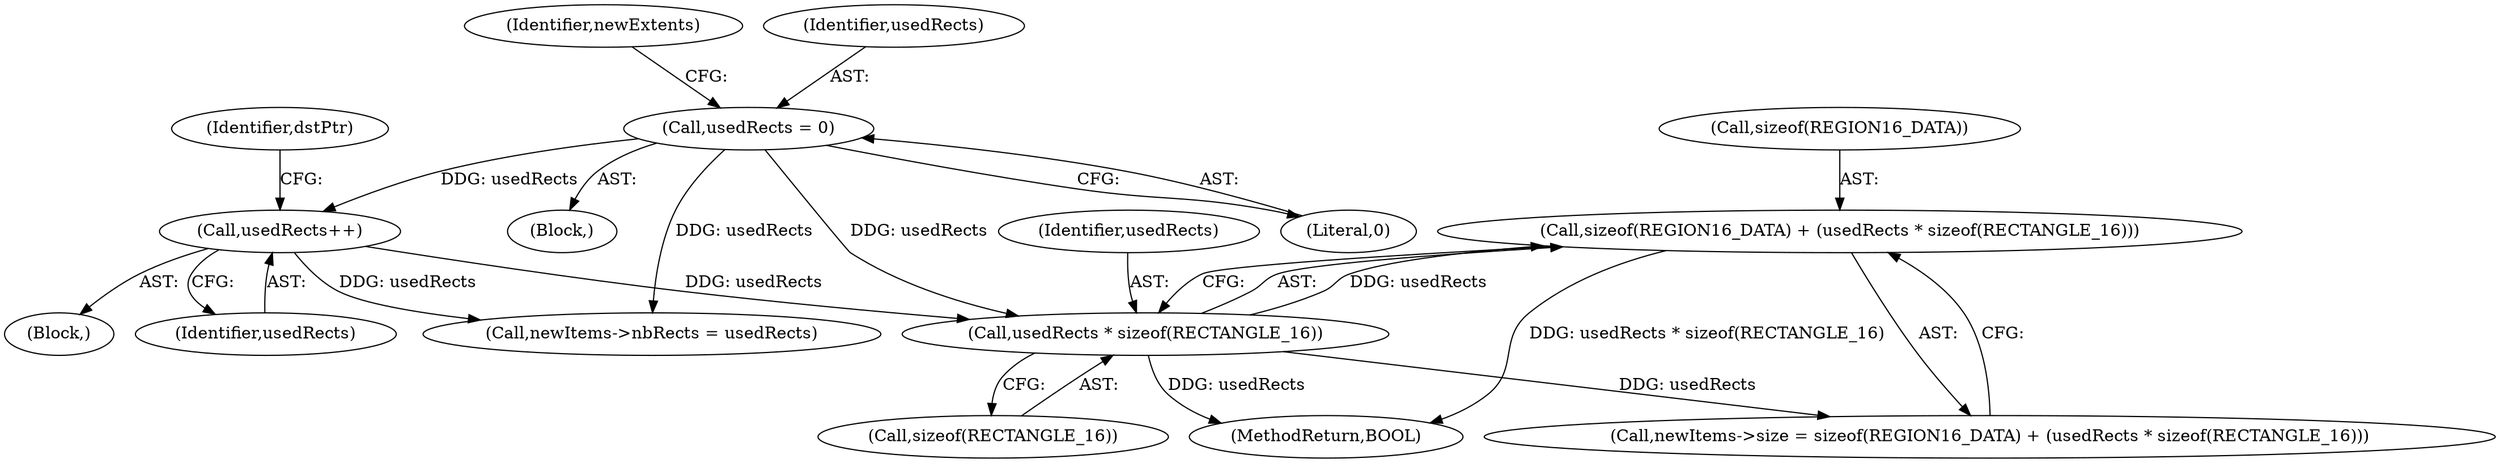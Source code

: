 digraph "0_FreeRDP_fc80ab45621bd966f70594c0b7393ec005a94007_0@API" {
"1000288" [label="(Call,sizeof(REGION16_DATA) + (usedRects * sizeof(RECTANGLE_16)))"];
"1000291" [label="(Call,usedRects * sizeof(RECTANGLE_16))"];
"1000221" [label="(Call,usedRects++)"];
"1000182" [label="(Call,usedRects = 0)"];
"1000187" [label="(Identifier,newExtents)"];
"1000341" [label="(MethodReturn,BOOL)"];
"1000293" [label="(Call,sizeof(RECTANGLE_16))"];
"1000182" [label="(Call,usedRects = 0)"];
"1000183" [label="(Identifier,usedRects)"];
"1000106" [label="(Block,)"];
"1000222" [label="(Identifier,usedRects)"];
"1000288" [label="(Call,sizeof(REGION16_DATA) + (usedRects * sizeof(RECTANGLE_16)))"];
"1000291" [label="(Call,usedRects * sizeof(RECTANGLE_16))"];
"1000292" [label="(Identifier,usedRects)"];
"1000224" [label="(Identifier,dstPtr)"];
"1000279" [label="(Call,newItems->nbRects = usedRects)"];
"1000184" [label="(Literal,0)"];
"1000284" [label="(Call,newItems->size = sizeof(REGION16_DATA) + (usedRects * sizeof(RECTANGLE_16)))"];
"1000221" [label="(Call,usedRects++)"];
"1000216" [label="(Block,)"];
"1000289" [label="(Call,sizeof(REGION16_DATA))"];
"1000288" -> "1000284"  [label="AST: "];
"1000288" -> "1000291"  [label="CFG: "];
"1000289" -> "1000288"  [label="AST: "];
"1000291" -> "1000288"  [label="AST: "];
"1000284" -> "1000288"  [label="CFG: "];
"1000288" -> "1000341"  [label="DDG: usedRects * sizeof(RECTANGLE_16)"];
"1000291" -> "1000288"  [label="DDG: usedRects"];
"1000291" -> "1000293"  [label="CFG: "];
"1000292" -> "1000291"  [label="AST: "];
"1000293" -> "1000291"  [label="AST: "];
"1000291" -> "1000341"  [label="DDG: usedRects"];
"1000291" -> "1000284"  [label="DDG: usedRects"];
"1000221" -> "1000291"  [label="DDG: usedRects"];
"1000182" -> "1000291"  [label="DDG: usedRects"];
"1000221" -> "1000216"  [label="AST: "];
"1000221" -> "1000222"  [label="CFG: "];
"1000222" -> "1000221"  [label="AST: "];
"1000224" -> "1000221"  [label="CFG: "];
"1000182" -> "1000221"  [label="DDG: usedRects"];
"1000221" -> "1000279"  [label="DDG: usedRects"];
"1000182" -> "1000106"  [label="AST: "];
"1000182" -> "1000184"  [label="CFG: "];
"1000183" -> "1000182"  [label="AST: "];
"1000184" -> "1000182"  [label="AST: "];
"1000187" -> "1000182"  [label="CFG: "];
"1000182" -> "1000279"  [label="DDG: usedRects"];
}
